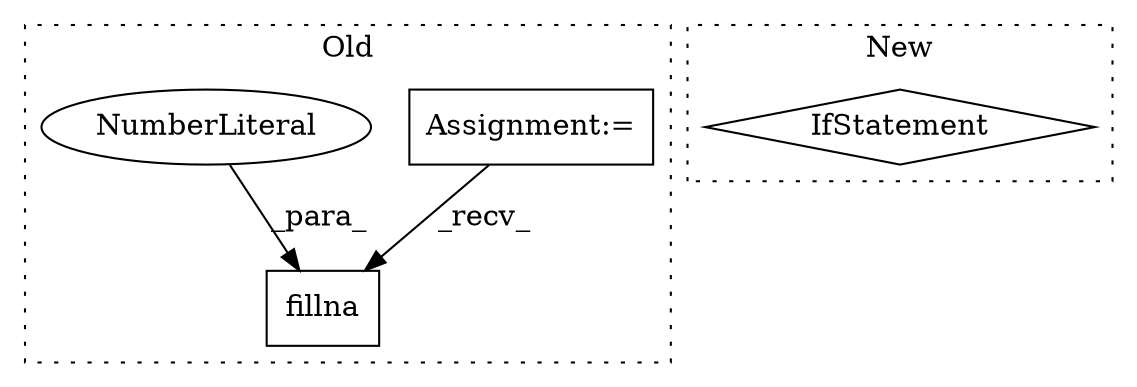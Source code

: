 digraph G {
subgraph cluster0 {
1 [label="fillna" a="32" s="3043,3064" l="7,1" shape="box"];
3 [label="Assignment:=" a="7" s="2485" l="1" shape="box"];
4 [label="NumberLiteral" a="34" s="3058" l="1" shape="ellipse"];
label = "Old";
style="dotted";
}
subgraph cluster1 {
2 [label="IfStatement" a="25" s="3337,3373" l="4,2" shape="diamond"];
label = "New";
style="dotted";
}
3 -> 1 [label="_recv_"];
4 -> 1 [label="_para_"];
}